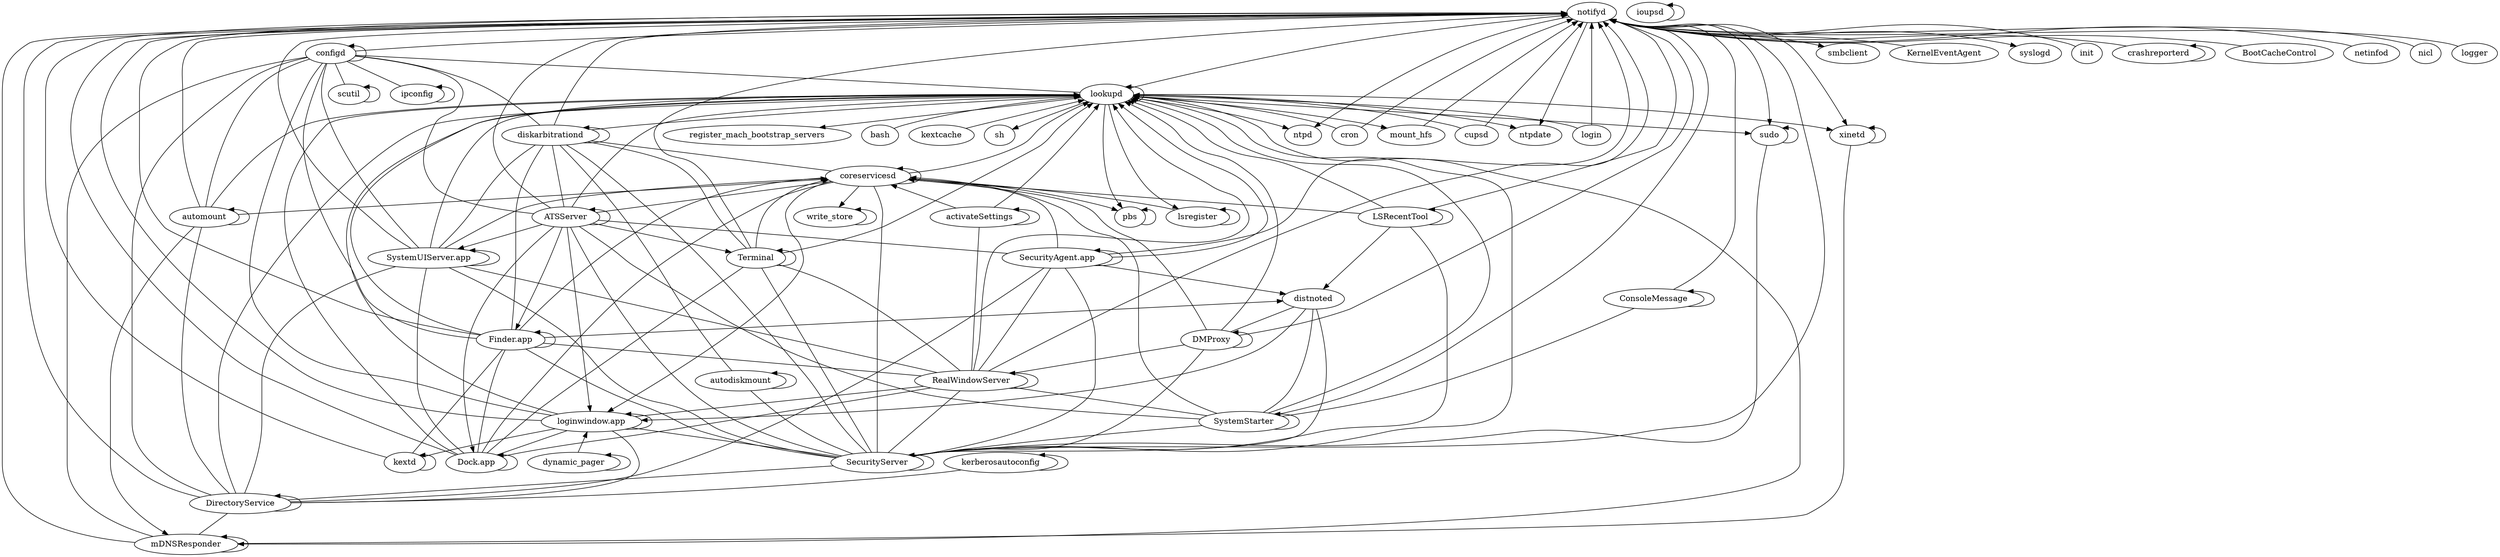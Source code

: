digraph G {
"notifyd" -> "RealWindowServer" [dir=back];
"configd" -> "lookupd" [dir=none];
"Finder.app" -> "Finder.app" [dir=back];
"lookupd" -> "diskarbitrationd" [dir=back];
"distnoted" -> "SecurityServer" [dir=none];
"notifyd" -> "SecurityServer" [dir=back];
"loginwindow.app" -> "kextd" [dir=none];
"automount" -> "automount" [dir=back];
"Terminal" -> "SecurityServer" [dir=none];
"configd" -> "automount" [dir=none];
"ipconfig" -> "ipconfig" [dir=back];
"Finder.app" -> "kextd" [dir=none];
"coreservicesd" -> "coreservicesd" [dir=back];
"loginwindow.app" -> "DirectoryService" [dir=none];
"pbs" -> "pbs" [dir=back];
"lookupd" -> "register_mach_bootstrap_servers" [dir=forward];
"ioupsd" -> "ioupsd" [dir=back];
"DirectoryService" -> "mDNSResponder" [dir=none];
"ATSServer" -> "SystemStarter" [dir=none];
"notifyd" -> "automount" [dir=back];
"notifyd" -> "SecurityAgent.app" [dir=back];
"notifyd" -> "smbclient" [dir=forward];
"LSRecentTool" -> "LSRecentTool" [dir=back];
"Dock.app" -> "Dock.app" [dir=back];
"lookupd" -> "loginwindow.app" [dir=back];
"xinetd" -> "xinetd" [dir=back];
"SecurityAgent.app" -> "SecurityServer" [dir=none];
"coreservicesd" -> "Terminal" [dir=back];
"lookupd" -> "SecurityServer" [dir=back];
"SecurityAgent.app" -> "SecurityAgent.app" [dir=back];
"lsregister" -> "lsregister" [dir=back];
"SecurityServer" -> "SecurityServer" [dir=back];
"diskarbitrationd" -> "SystemUIServer.app" [dir=none];
"configd" -> "scutil" [dir=none];
"lookupd" -> "bash" [dir=back];
"Terminal" -> "Terminal" [dir=back];
"notifyd" -> "Terminal" [dir=back];
"write_store" -> "write_store" [dir=back];
"configd" -> "loginwindow.app" [dir=none];
"notifyd" -> "ConsoleMessage" [dir=back];
"diskarbitrationd" -> "ATSServer" [dir=none];
"lookupd" -> "mDNSResponder" [dir=forward];
"SecurityAgent.app" -> "DirectoryService" [dir=none];
"coreservicesd" -> "SystemUIServer.app" [dir=back];
"LSRecentTool" -> "SecurityServer" [dir=none];
"configd" -> "SystemUIServer.app" [dir=none];
"notifyd" -> "loginwindow.app" [dir=back];
"coreservicesd" -> "loginwindow.app" [dir=forward];
"SystemStarter" -> "SystemStarter" [dir=back];
"configd" -> "diskarbitrationd" [dir=none];
"lookupd" -> "coreservicesd" [dir=back];
"sudo" -> "sudo" [dir=back];
"lookupd" -> "SystemStarter" [dir=back];
"distnoted" -> "Finder.app" [dir=back];
"notifyd" -> "sudo" [dir=forward];
"diskarbitrationd" -> "diskarbitrationd" [dir=back];
"xinetd" -> "mDNSResponder" [dir=none];
"notifyd" -> "xinetd" [dir=forward];
"lookupd" -> "ntpd" [dir=forward];
"coreservicesd" -> "DMProxy" [dir=back];
"SecurityAgent.app" -> "RealWindowServer" [dir=none];
"LSRecentTool" -> "distnoted" [dir=forward];
"DirectoryService" -> "DirectoryService" [dir=back];
"SystemUIServer.app" -> "SecurityServer" [dir=none];
"kextd" -> "kextd" [dir=back];
"coreservicesd" -> "activateSettings" [dir=back];
"notifyd" -> "KernelEventAgent" [dir=back];
"coreservicesd" -> "ATSServer" [dir=none];
"DMProxy" -> "SecurityServer" [dir=none];
"kerberosautoconfig" -> "kerberosautoconfig" [dir=back];
"coreservicesd" -> "SystemStarter" [dir=back];
"notifyd" -> "cron" [dir=back];
"lookupd" -> "kextcache" [dir=back];
"notifyd" -> "mount_hfs" [dir=back];
"loginwindow.app" -> "dynamic_pager" [dir=back];
"coreservicesd" -> "Finder.app" [dir=none];
"lookupd" -> "DirectoryService" [dir=back];
"notifyd" -> "DirectoryService" [dir=back];
"diskarbitrationd" -> "Finder.app" [dir=none];
"notifyd" -> "DMProxy" [dir=back];
"loginwindow.app" -> "Dock.app" [dir=none];
"notifyd" -> "cupsd" [dir=back];
"lookupd" -> "Finder.app" [dir=back];
"notifyd" -> "SystemStarter" [dir=back];
"lookupd" -> "Dock.app" [dir=back];
"configd" -> "configd" [dir=back];
"coreservicesd" -> "pbs" [dir=forward];
"notifyd" -> "ntpdate" [dir=forward];
"lookupd" -> "cron" [dir=back];
"automount" -> "mDNSResponder" [dir=forward];
"ATSServer" -> "Dock.app" [dir=forward];
"diskarbitrationd" -> "SecurityServer" [dir=none];
"RealWindowServer" -> "SystemStarter" [dir=none];
"coreservicesd" -> "SecurityAgent.app" [dir=none];
"coreservicesd" -> "automount" [dir=back];
"distnoted" -> "loginwindow.app" [dir=forward];
"notifyd" -> "syslogd" [dir=forward];
"diskarbitrationd" -> "Terminal" [dir=none];
"diskarbitrationd" -> "autodiskmount" [dir=none];
"lookupd" -> "DMProxy" [dir=back];
"notifyd" -> "init" [dir=back];
"notifyd" -> "SystemUIServer.app" [dir=back];
"configd" -> "mDNSResponder" [dir=none];
"lookupd" -> "ATSServer" [dir=back];
"DMProxy" -> "DMProxy" [dir=back];
"configd" -> "Finder.app" [dir=none];
"Finder.app" -> "RealWindowServer" [dir=none];
"Terminal" -> "RealWindowServer" [dir=none];
"ATSServer" -> "Terminal" [dir=forward];
"crashreporterd" -> "crashreporterd" [dir=back];
"SystemUIServer.app" -> "RealWindowServer" [dir=none];
"sudo" -> "SecurityServer" [dir=none];
"lookupd" -> "cupsd" [dir=back];
"SystemStarter" -> "SecurityServer" [dir=none];
"RealWindowServer" -> "SecurityServer" [dir=none];
"lookupd" -> "xinetd" [dir=forward];
"SystemUIServer.app" -> "Dock.app" [dir=none];
"ConsoleMessage" -> "SystemStarter" [dir=none];
"notifyd" -> "diskarbitrationd" [dir=back];
"kerberosautoconfig" -> "DirectoryService" [dir=none];
"lookupd" -> "ntpdate" [dir=forward];
"Terminal" -> "Dock.app" [dir=none];
"notifyd" -> "LSRecentTool" [dir=back];
"ATSServer" -> "SecurityServer" [dir=none];
"coreservicesd" -> "LSRecentTool" [dir=none];
"lookupd" -> "sudo" [dir=forward];
"notifyd" -> "configd" [dir=back];
"lookupd" -> "RealWindowServer" [dir=back];
"distnoted" -> "SystemStarter" [dir=none];
"coreservicesd" -> "Dock.app" [dir=none];
"RealWindowServer" -> "loginwindow.app" [dir=none];
"notifyd" -> "Finder.app" [dir=back];
"ConsoleMessage" -> "ConsoleMessage" [dir=back];
"lookupd" -> "LSRecentTool" [dir=back];
"Dock.app" -> "RealWindowServer" [dir=none];
"automount" -> "DirectoryService" [dir=none];
"loginwindow.app" -> "loginwindow.app" [dir=back];
"lookupd" -> "mount_hfs" [dir=forward];
"lookupd" -> "automount" [dir=back];
"notifyd" -> "Dock.app" [dir=back];
"lookupd" -> "Terminal" [dir=back];
"notifyd" -> "ntpd" [dir=forward];
"ATSServer" -> "SecurityAgent.app" [dir=none];
"Finder.app" -> "SecurityServer" [dir=none];
"notifyd" -> "mDNSResponder" [dir=back];
"notifyd" -> "BootCacheControl" [dir=back];
"notifyd" -> "ATSServer" [dir=back];
"Finder.app" -> "Dock.app" [dir=none];
"SecurityServer" -> "DirectoryService" [dir=none];
"notifyd" -> "netinfod" [dir=back];
"notifyd" -> "crashreporterd" [dir=back];
"lookupd" -> "lsregister" [dir=forward];
"lookupd" -> "SystemUIServer.app" [dir=back];
"lookupd" -> "login" [dir=back];
"lookupd" -> "pbs" [dir=forward];
"notifyd" -> "kextd" [dir=back];
"configd" -> "ATSServer" [dir=none];
"coreservicesd" -> "write_store" [dir=forward];
"autodiskmount" -> "autodiskmount" [dir=back];
"SystemUIServer.app" -> "DirectoryService" [dir=none];
"notifyd" -> "lookupd" [dir=back];
"notifyd" -> "nicl" [dir=back];
"lookupd" -> "sh" [dir=forward];
"SystemUIServer.app" -> "SystemUIServer.app" [dir=back];
"configd" -> "DirectoryService" [dir=none];
"ATSServer" -> "SystemUIServer.app" [dir=forward];
"ATSServer" -> "loginwindow.app" [dir=forward];
"DMProxy" -> "RealWindowServer" [dir=none];
"lookupd" -> "activateSettings" [dir=back];
"configd" -> "ipconfig" [dir=none];
"diskarbitrationd" -> "coreservicesd" [dir=none];
"coreservicesd" -> "lsregister" [dir=none];
"lookupd" -> "lookupd" [dir=back];
"dynamic_pager" -> "dynamic_pager" [dir=back];
"distnoted" -> "DMProxy" [dir=none];
"notifyd" -> "logger" [dir=back];
"activateSettings" -> "RealWindowServer" [dir=none];
"mDNSResponder" -> "mDNSResponder" [dir=back];
"notifyd" -> "login" [dir=back];
"scutil" -> "scutil" [dir=back];
"lookupd" -> "SecurityAgent.app" [dir=back];
"ATSServer" -> "Finder.app" [dir=forward];
"loginwindow.app" -> "SecurityServer" [dir=none];
"coreservicesd" -> "SecurityServer" [dir=none];
"ATSServer" -> "ATSServer" [dir=back];
"autodiskmount" -> "SecurityServer" [dir=none];
"activateSettings" -> "activateSettings" [dir=back];
"RealWindowServer" -> "RealWindowServer" [dir=back];
"SecurityAgent.app" -> "distnoted" [dir=forward];
}
